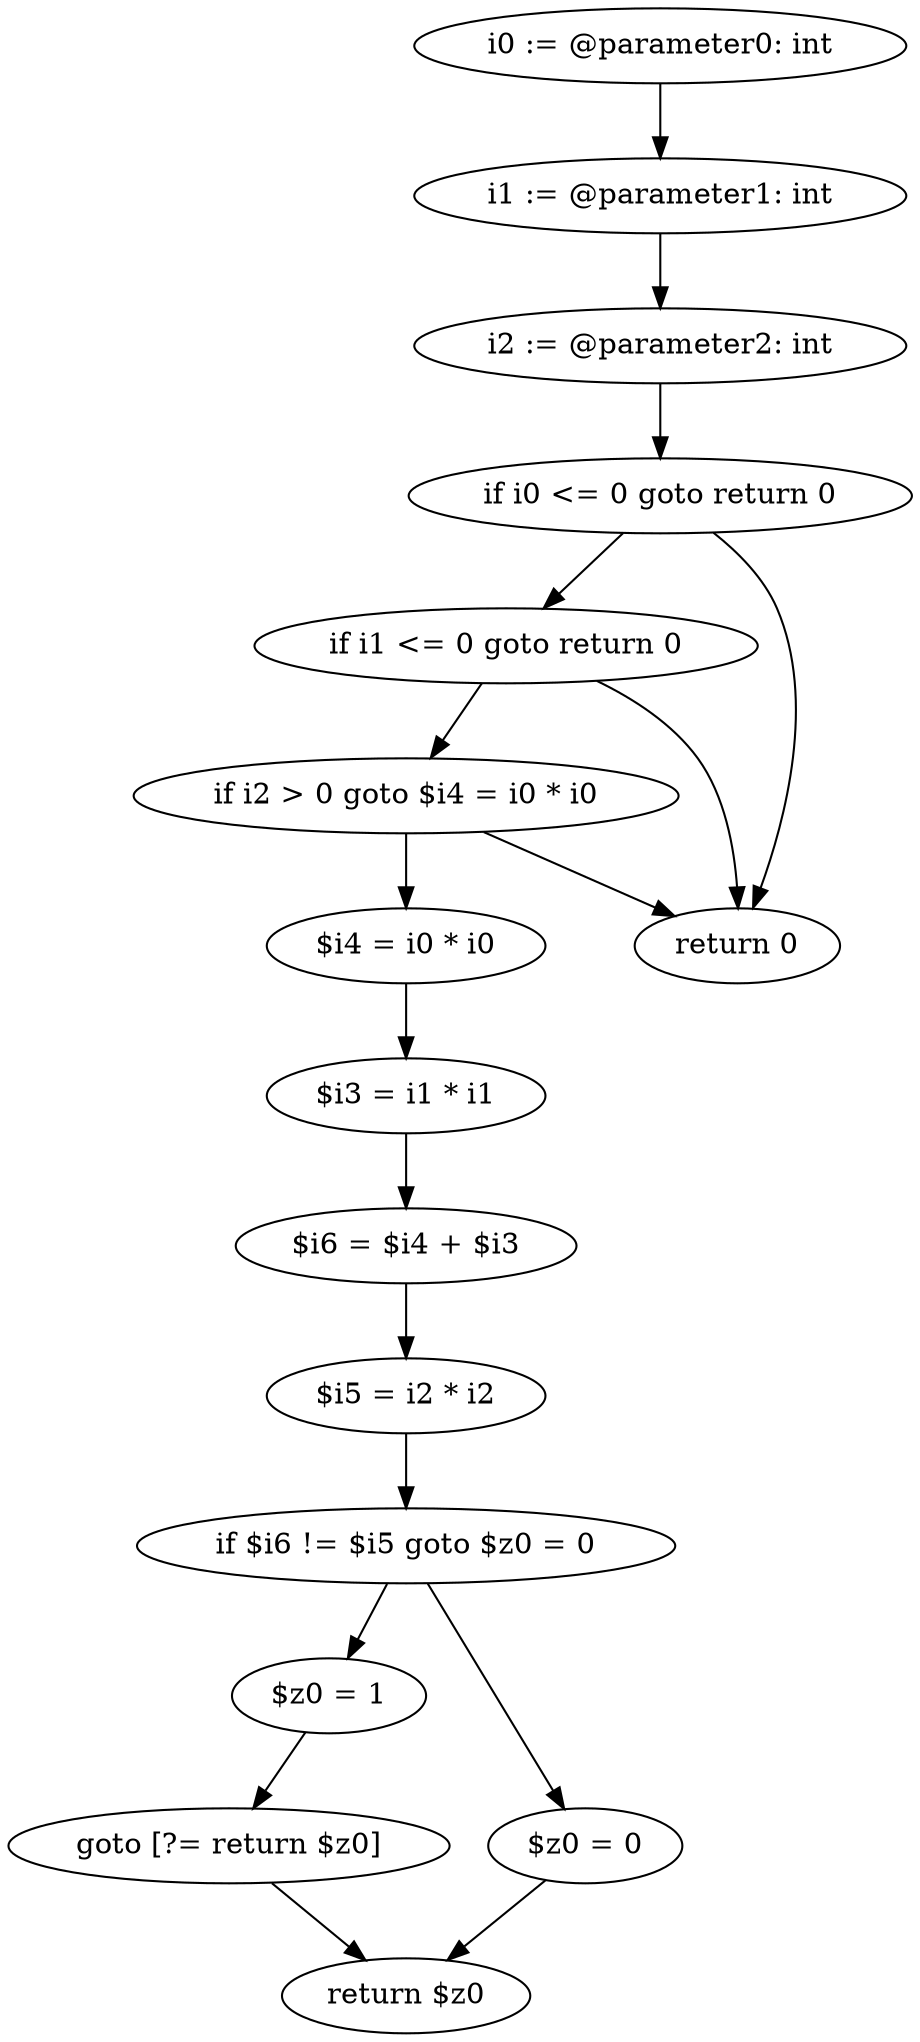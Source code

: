 digraph "unitGraph" {
    "i0 := @parameter0: int"
    "i1 := @parameter1: int"
    "i2 := @parameter2: int"
    "if i0 <= 0 goto return 0"
    "if i1 <= 0 goto return 0"
    "if i2 > 0 goto $i4 = i0 * i0"
    "return 0"
    "$i4 = i0 * i0"
    "$i3 = i1 * i1"
    "$i6 = $i4 + $i3"
    "$i5 = i2 * i2"
    "if $i6 != $i5 goto $z0 = 0"
    "$z0 = 1"
    "goto [?= return $z0]"
    "$z0 = 0"
    "return $z0"
    "i0 := @parameter0: int"->"i1 := @parameter1: int";
    "i1 := @parameter1: int"->"i2 := @parameter2: int";
    "i2 := @parameter2: int"->"if i0 <= 0 goto return 0";
    "if i0 <= 0 goto return 0"->"if i1 <= 0 goto return 0";
    "if i0 <= 0 goto return 0"->"return 0";
    "if i1 <= 0 goto return 0"->"if i2 > 0 goto $i4 = i0 * i0";
    "if i1 <= 0 goto return 0"->"return 0";
    "if i2 > 0 goto $i4 = i0 * i0"->"return 0";
    "if i2 > 0 goto $i4 = i0 * i0"->"$i4 = i0 * i0";
    "$i4 = i0 * i0"->"$i3 = i1 * i1";
    "$i3 = i1 * i1"->"$i6 = $i4 + $i3";
    "$i6 = $i4 + $i3"->"$i5 = i2 * i2";
    "$i5 = i2 * i2"->"if $i6 != $i5 goto $z0 = 0";
    "if $i6 != $i5 goto $z0 = 0"->"$z0 = 1";
    "if $i6 != $i5 goto $z0 = 0"->"$z0 = 0";
    "$z0 = 1"->"goto [?= return $z0]";
    "goto [?= return $z0]"->"return $z0";
    "$z0 = 0"->"return $z0";
}
